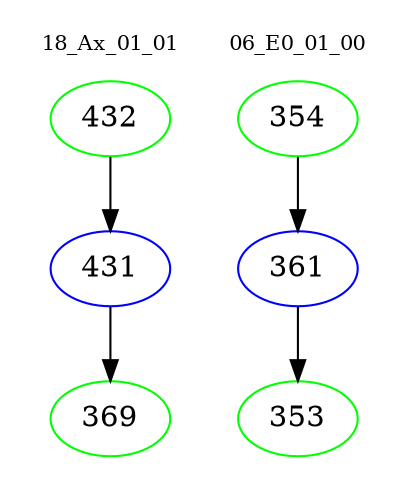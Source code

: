 digraph{
subgraph cluster_0 {
color = white
label = "18_Ax_01_01";
fontsize=10;
T0_432 [label="432", color="green"]
T0_432 -> T0_431 [color="black"]
T0_431 [label="431", color="blue"]
T0_431 -> T0_369 [color="black"]
T0_369 [label="369", color="green"]
}
subgraph cluster_1 {
color = white
label = "06_E0_01_00";
fontsize=10;
T1_354 [label="354", color="green"]
T1_354 -> T1_361 [color="black"]
T1_361 [label="361", color="blue"]
T1_361 -> T1_353 [color="black"]
T1_353 [label="353", color="green"]
}
}
